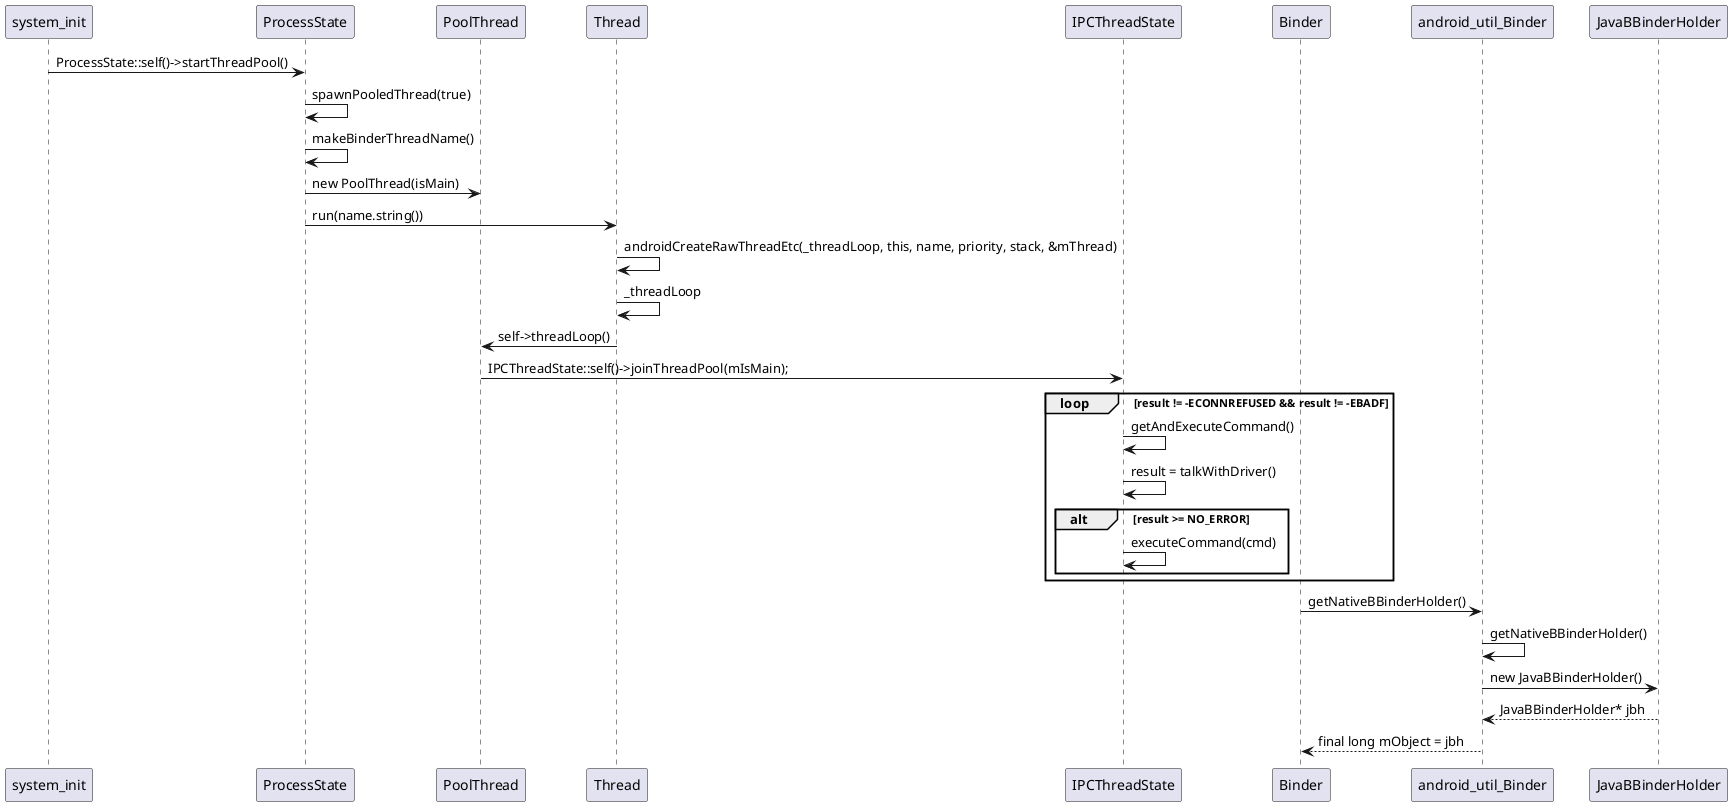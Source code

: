 @startuml

system_init -> ProcessState: ProcessState::self()->startThreadPool()
ProcessState -> ProcessState: spawnPooledThread(true)
ProcessState -> ProcessState: makeBinderThreadName()
ProcessState -> PoolThread: new PoolThread(isMain)
ProcessState -> Thread: run(name.string())
Thread -> Thread: androidCreateRawThreadEtc(_threadLoop, this, name, priority, stack, &mThread)
Thread -> Thread: _threadLoop
Thread -> PoolThread: self->threadLoop()
PoolThread -> IPCThreadState: IPCThreadState::self()->joinThreadPool(mIsMain);
loop result != -ECONNREFUSED && result != -EBADF
    IPCThreadState -> IPCThreadState: getAndExecuteCommand()
    IPCThreadState -> IPCThreadState: result = talkWithDriver()
    alt result >= NO_ERROR
        IPCThreadState -> IPCThreadState: executeCommand(cmd)
    end
end

Binder -> android_util_Binder: getNativeBBinderHolder()
android_util_Binder -> android_util_Binder: getNativeBBinderHolder()
android_util_Binder -> JavaBBinderHolder: new JavaBBinderHolder()
android_util_Binder <-- JavaBBinderHolder: JavaBBinderHolder* jbh
Binder <-- android_util_Binder: final long mObject = jbh


@enduml